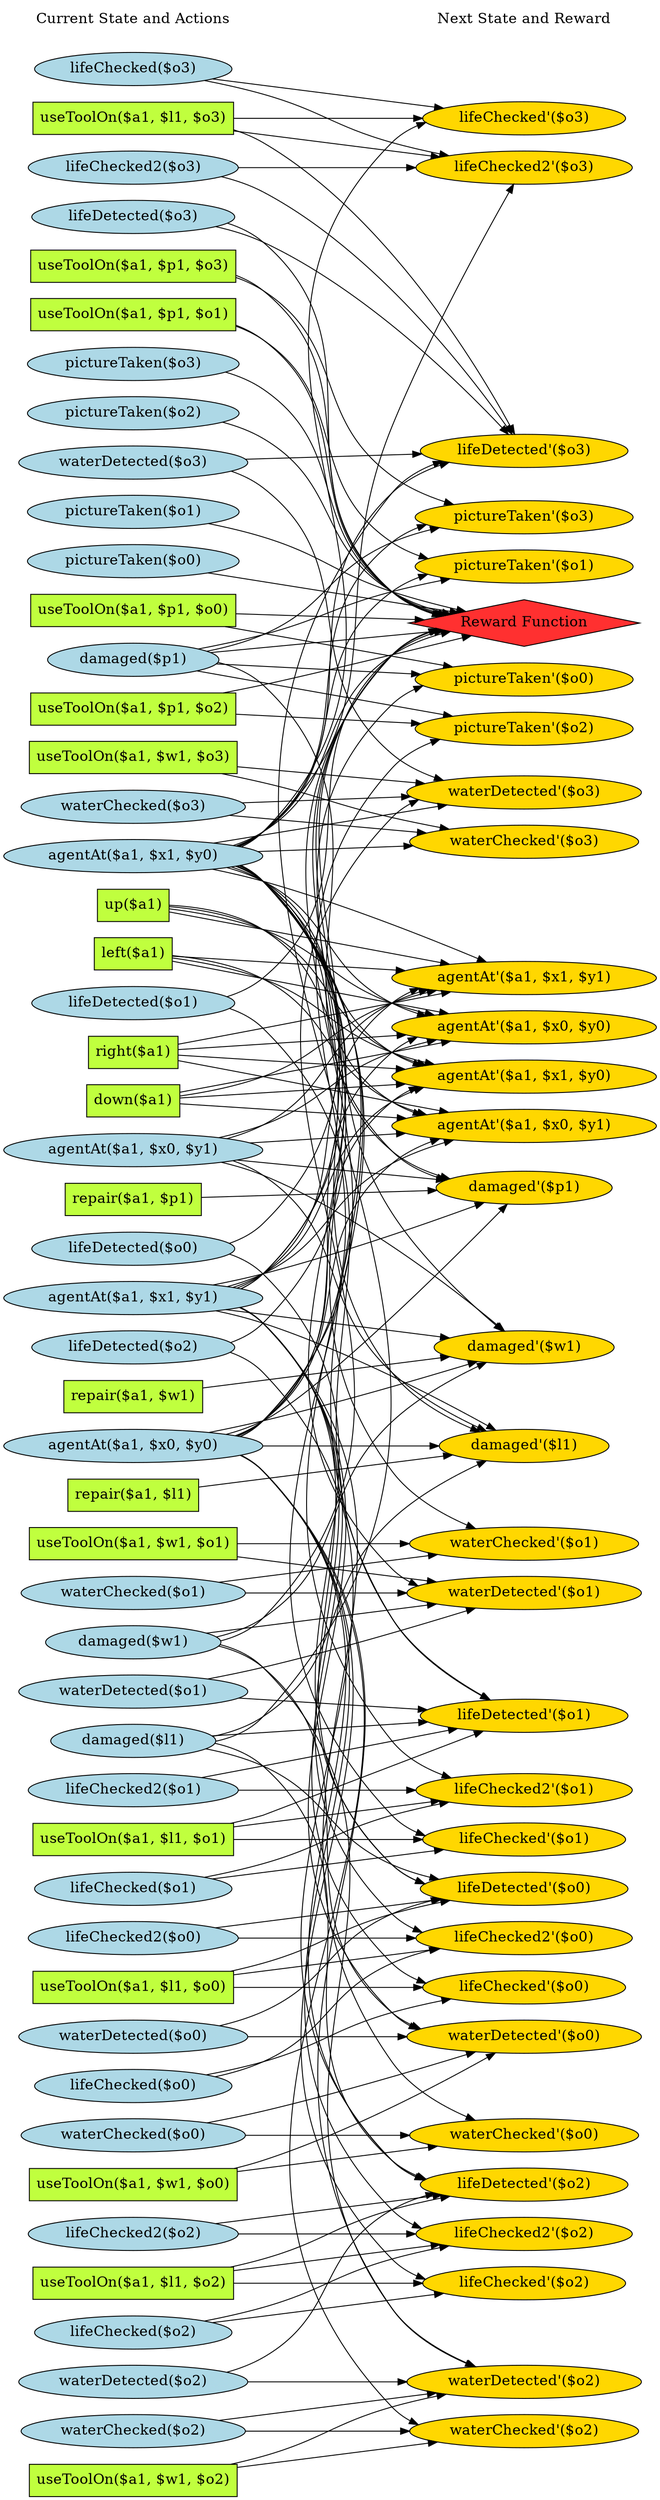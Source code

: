 digraph G {
	graph [bb="0,0,631.35,2753",
		fontname=Helvetica,
		fontsize=16,
		rankdir=LR,
		ranksep=2.00,
		ratio=auto,
		size=600
	];
	node [fontsize=16,
		label="\N"
	];
	{
		graph [rank=same];
		"useToolOn($a1, $p1, $o3)"		 [color=black,
			fillcolor=olivedrab1,
			height=0.5,
			pos="116.67,2464",
			shape=box,
			style=filled,
			width=2.5833];
		"lifeDetected($o3)"		 [color=black,
			fillcolor=lightblue,
			height=0.51069,
			pos="116.67,2518",
			shape=ellipse,
			style=filled,
			width=2.5142];
		"down($a1)"		 [color=black,
			fillcolor=olivedrab1,
			height=0.5,
			pos="116.67,1541",
			shape=box,
			style=filled,
			width=1.1944];
		"damaged($w1)"		 [color=black,
			fillcolor=lightblue,
			height=0.51069,
			pos="116.67,944",
			shape=ellipse,
			style=filled,
			width=2.2195];
		"waterDetected($o2)"		 [color=black,
			fillcolor=lightblue,
			height=0.51069,
			pos="116.67,127",
			shape=ellipse,
			style=filled,
			width=2.7891];
		"pictureTaken($o2)"		 [color=black,
			fillcolor=lightblue,
			height=0.51069,
			pos="116.67,2301",
			shape=ellipse,
			style=filled,
			width=2.6713];
		"waterChecked($o1)"		 [color=black,
			fillcolor=lightblue,
			height=0.51069,
			pos="116.67,999",
			shape=ellipse,
			style=filled,
			width=2.7891];
		"lifeChecked($o3)"		 [color=black,
			fillcolor=lightblue,
			height=0.51069,
			pos="116.67,2681",
			shape=ellipse,
			style=filled,
			width=2.5142];
		"repair($a1, $w1)"		 [color=black,
			fillcolor=olivedrab1,
			height=0.5,
			pos="116.67,1215",
			shape=box,
			style=filled,
			width=1.6944];
		"useToolOn($a1, $l1, $o2)"		 [color=black,
			fillcolor=olivedrab1,
			height=0.5,
			pos="116.67,236",
			shape=box,
			style=filled,
			width=2.5278];
		"agentAt($a1, $x1, $y1)"		 [color=black,
			fillcolor=lightblue,
			height=0.51069,
			pos="116.67,1324",
			shape=ellipse,
			style=filled,
			width=3.2409];
		"lifeChecked2($o3)"		 [color=black,
			fillcolor=lightblue,
			height=0.51069,
			pos="116.67,2573",
			shape=ellipse,
			style=filled,
			width=2.6909];
		"useToolOn($a1, $w1, $o0)"		 [color=black,
			fillcolor=olivedrab1,
			height=0.5,
			pos="116.67,344",
			shape=box,
			style=filled,
			width=2.625];
		"agentAt($a1, $x0, $y0)"		 [color=black,
			fillcolor=lightblue,
			height=0.51069,
			pos="116.67,1161",
			shape=ellipse,
			style=filled,
			width=3.2409];
		"up($a1)"		 [color=black,
			fillcolor=olivedrab1,
			height=0.5,
			pos="116.67,1757",
			shape=box,
			style=filled,
			width=0.93056];
		"useToolOn($a1, $p1, $o0)"		 [color=black,
			fillcolor=olivedrab1,
			height=0.5,
			pos="116.67,2082",
			shape=box,
			style=filled,
			width=2.5833];
		"lifeDetected($o2)"		 [color=black,
			fillcolor=lightblue,
			height=0.51069,
			pos="116.67,1269",
			shape=ellipse,
			style=filled,
			width=2.5142];
		"waterDetected($o3)"		 [color=black,
			fillcolor=lightblue,
			height=0.51069,
			pos="116.67,2246",
			shape=ellipse,
			style=filled,
			width=2.7891];
		"pictureTaken($o1)"		 [color=black,
			fillcolor=lightblue,
			height=0.51069,
			pos="116.67,2191",
			shape=ellipse,
			style=filled,
			width=2.6713];
		"waterChecked($o0)"		 [color=black,
			fillcolor=lightblue,
			height=0.51069,
			pos="116.67,398",
			shape=ellipse,
			style=filled,
			width=2.7891];
		"useToolOn($a1, $w1, $o1)"		 [color=black,
			fillcolor=olivedrab1,
			height=0.5,
			pos="116.67,1053",
			shape=box,
			style=filled,
			width=2.625];
		"useToolOn($a1, $l1, $o3)"		 [color=black,
			fillcolor=olivedrab1,
			height=0.5,
			pos="116.67,2627",
			shape=box,
			style=filled,
			width=2.5278];
		"lifeChecked2($o2)"		 [color=black,
			fillcolor=lightblue,
			height=0.51069,
			pos="116.67,290",
			shape=ellipse,
			style=filled,
			width=2.6909];
		"left($a1)"		 [color=black,
			fillcolor=olivedrab1,
			height=0.5,
			pos="116.67,1703",
			shape=box,
			style=filled,
			width=0.98611];
		"right($a1)"		 [color=black,
			fillcolor=olivedrab1,
			height=0.5,
			pos="116.67,1595",
			shape=box,
			style=filled,
			width=1.125];
		"useToolOn($a1, $p1, $o1)"		 [color=black,
			fillcolor=olivedrab1,
			height=0.5,
			pos="116.67,2410",
			shape=box,
			style=filled,
			width=2.5833];
		"repair($a1, $l1)"		 [color=black,
			fillcolor=olivedrab1,
			height=0.5,
			pos="116.67,1107",
			shape=box,
			style=filled,
			width=1.6111];
		"lifeDetected($o1)"		 [color=black,
			fillcolor=lightblue,
			height=0.51069,
			pos="116.67,1649",
			shape=ellipse,
			style=filled,
			width=2.5142];
		"pictureTaken($o0)"		 [color=black,
			fillcolor=lightblue,
			height=0.51069,
			pos="116.67,2136",
			shape=ellipse,
			style=filled,
			width=2.6713];
		"damaged($l1)"		 [color=black,
			fillcolor=lightblue,
			height=0.51069,
			pos="116.67,834",
			shape=ellipse,
			style=filled,
			width=2.082];
		"waterDetected($o0)"		 [color=black,
			fillcolor=lightblue,
			height=0.51069,
			pos="116.67,508",
			shape=ellipse,
			style=filled,
			width=2.7891];
		"Current State and Actions"		 [color=black,
			fillcolor=white,
			height=0.5,
			pos="116.67,2735",
			shape=plaintext,
			style=bold,
			width=2.5139];
		"waterChecked($o3)"		 [color=black,
			fillcolor=lightblue,
			height=0.51069,
			pos="116.67,1866",
			shape=ellipse,
			style=filled,
			width=2.7891];
		"lifeChecked($o0)"		 [color=black,
			fillcolor=lightblue,
			height=0.51069,
			pos="116.67,453",
			shape=ellipse,
			style=filled,
			width=2.5142];
		"damaged($p1)"		 [color=black,
			fillcolor=lightblue,
			height=0.51069,
			pos="116.67,2028",
			shape=ellipse,
			style=filled,
			width=2.1606];
		"useToolOn($a1, $w1, $o2)"		 [color=black,
			fillcolor=olivedrab1,
			height=0.5,
			pos="116.67,18",
			shape=box,
			style=filled,
			width=2.625];
		"useToolOn($a1, $l1, $o0)"		 [color=black,
			fillcolor=olivedrab1,
			height=0.5,
			pos="116.67,562",
			shape=box,
			style=filled,
			width=2.5278];
		"lifeChecked2($o1)"		 [color=black,
			fillcolor=lightblue,
			height=0.51069,
			pos="116.67,779",
			shape=ellipse,
			style=filled,
			width=2.6909];
		"repair($a1, $p1)"		 [color=black,
			fillcolor=olivedrab1,
			height=0.5,
			pos="116.67,1433",
			shape=box,
			style=filled,
			width=1.6528];
		"useToolOn($a1, $p1, $o2)"		 [color=black,
			fillcolor=olivedrab1,
			height=0.5,
			pos="116.67,1974",
			shape=box,
			style=filled,
			width=2.5833];
		"lifeDetected($o0)"		 [color=black,
			fillcolor=lightblue,
			height=0.51069,
			pos="116.67,1379",
			shape=ellipse,
			style=filled,
			width=2.5142];
		"waterDetected($o1)"		 [color=black,
			fillcolor=lightblue,
			height=0.51069,
			pos="116.67,889",
			shape=ellipse,
			style=filled,
			width=2.7891];
		"pictureTaken($o3)"		 [color=black,
			fillcolor=lightblue,
			height=0.51069,
			pos="116.67,2356",
			shape=ellipse,
			style=filled,
			width=2.6713];
		"lifeChecked($o1)"		 [color=black,
			fillcolor=lightblue,
			height=0.51069,
			pos="116.67,671",
			shape=ellipse,
			style=filled,
			width=2.5142];
		"waterChecked($o2)"		 [color=black,
			fillcolor=lightblue,
			height=0.51069,
			pos="116.67,72",
			shape=ellipse,
			style=filled,
			width=2.7891];
		"useToolOn($a1, $w1, $o3)"		 [color=black,
			fillcolor=olivedrab1,
			height=0.5,
			pos="116.67,1920",
			shape=box,
			style=filled,
			width=2.625];
		"lifeChecked($o2)"		 [color=black,
			fillcolor=lightblue,
			height=0.51069,
			pos="116.67,182",
			shape=ellipse,
			style=filled,
			width=2.5142];
		"useToolOn($a1, $l1, $o1)"		 [color=black,
			fillcolor=olivedrab1,
			height=0.5,
			pos="116.67,725",
			shape=box,
			style=filled,
			width=2.5278];
		"agentAt($a1, $x1, $y0)"		 [color=black,
			fillcolor=lightblue,
			height=0.51069,
			pos="116.67,1811",
			shape=ellipse,
			style=filled,
			width=3.2409];
		"lifeChecked2($o0)"		 [color=black,
			fillcolor=lightblue,
			height=0.51069,
			pos="116.67,616",
			shape=ellipse,
			style=filled,
			width=2.6909];
		"agentAt($a1, $x0, $y1)"		 [color=black,
			fillcolor=lightblue,
			height=0.51069,
			pos="116.67,1487",
			shape=ellipse,
			style=filled,
			width=3.2409];
	}
	{
		graph [rank=same];
		"pictureTaken'($o1)"		 [color=black,
			fillcolor=gold1,
			height=0.51069,
			pos="504.35,2133",
			shape=ellipse,
			style=filled,
			width=2.7302];
		"lifeChecked'($o0)"		 [color=black,
			fillcolor=gold1,
			height=0.51069,
			pos="504.35,560",
			shape=ellipse,
			style=filled,
			width=2.5731];
		"damaged'($l1)"		 [color=black,
			fillcolor=gold1,
			height=0.51069,
			pos="504.35,1188",
			shape=ellipse,
			style=filled,
			width=2.141];
		"damaged'($p1)"		 [color=black,
			fillcolor=gold1,
			height=0.51069,
			pos="504.35,1458",
			shape=ellipse,
			style=filled,
			width=2.2195];
		"lifeChecked2'($o0)"		 [color=black,
			fillcolor=gold1,
			height=0.51069,
			pos="504.35,615",
			shape=ellipse,
			style=filled,
			width=2.7499];
		"waterChecked'($o0)"		 [color=black,
			fillcolor=gold1,
			height=0.51069,
			pos="504.35,399",
			shape=ellipse,
			style=filled,
			width=2.8481];
		"Next State and Reward"		 [color=black,
			fillcolor=white,
			height=0.5,
			pos="504.35,2735",
			shape=plaintext,
			style=bold,
			width=2.25];
		"waterDetected'($o2)"		 [color=black,
			fillcolor=gold1,
			height=0.51069,
			pos="504.35,127",
			shape=ellipse,
			style=filled,
			width=2.8481];
		"Reward Function"		 [color=black,
			fillcolor=firebrick1,
			height=0.72222,
			pos="504.35,2071",
			shape=diamond,
			style=filled,
			width=3.5278];
		"lifeDetected'($o1)"		 [color=black,
			fillcolor=gold1,
			height=0.51069,
			pos="504.35,862",
			shape=ellipse,
			style=filled,
			width=2.5731];
		"pictureTaken'($o0)"		 [color=black,
			fillcolor=gold1,
			height=0.51069,
			pos="504.35,2009",
			shape=ellipse,
			style=filled,
			width=2.7302];
		"lifeChecked2'($o3)"		 [color=black,
			fillcolor=gold1,
			height=0.51069,
			pos="504.35,2573",
			shape=ellipse,
			style=filled,
			width=2.7499];
		"waterDetected'($o3)"		 [color=black,
			fillcolor=gold1,
			height=0.51069,
			pos="504.35,1877",
			shape=ellipse,
			style=filled,
			width=2.8481];
		"waterChecked'($o3)"		 [color=black,
			fillcolor=gold1,
			height=0.51069,
			pos="504.35,1822",
			shape=ellipse,
			style=filled,
			width=2.8481];
		"lifeChecked'($o3)"		 [color=black,
			fillcolor=gold1,
			height=0.51069,
			pos="504.35,2628",
			shape=ellipse,
			style=filled,
			width=2.5731];
		"lifeDetected'($o0)"		 [color=black,
			fillcolor=gold1,
			height=0.51069,
			pos="504.35,670",
			shape=ellipse,
			style=filled,
			width=2.5731];
		"pictureTaken'($o3)"		 [color=black,
			fillcolor=gold1,
			height=0.51069,
			pos="504.35,2188",
			shape=ellipse,
			style=filled,
			width=2.7302];
		"agentAt'($a1, $x0, $y0)"		 [color=black,
			fillcolor=gold1,
			height=0.51069,
			pos="504.35,1636",
			shape=ellipse,
			style=filled,
			width=3.2998];
		"lifeChecked2'($o2)"		 [color=black,
			fillcolor=gold1,
			height=0.51069,
			pos="504.35,289",
			shape=ellipse,
			style=filled,
			width=2.7499];
		"waterDetected'($o0)"		 [color=black,
			fillcolor=gold1,
			height=0.51069,
			pos="504.35,505",
			shape=ellipse,
			style=filled,
			width=2.8481];
		"waterChecked'($o2)"		 [color=black,
			fillcolor=gold1,
			height=0.51069,
			pos="504.35,72",
			shape=ellipse,
			style=filled,
			width=2.8481];
		"lifeChecked'($o2)"		 [color=black,
			fillcolor=gold1,
			height=0.51069,
			pos="504.35,234",
			shape=ellipse,
			style=filled,
			width=2.5731];
		"lifeDetected'($o3)"		 [color=black,
			fillcolor=gold1,
			height=0.51069,
			pos="504.35,2375",
			shape=ellipse,
			style=filled,
			width=2.5731];
		"agentAt'($a1, $x1, $y1)"		 [color=black,
			fillcolor=gold1,
			height=0.51069,
			pos="504.35,1691",
			shape=ellipse,
			style=filled,
			width=3.2998];
		"agentAt'($a1, $x1, $y0)"		 [color=black,
			fillcolor=gold1,
			height=0.51069,
			pos="504.35,1581",
			shape=ellipse,
			style=filled,
			width=3.2998];
		"pictureTaken'($o2)"		 [color=black,
			fillcolor=gold1,
			height=0.51069,
			pos="504.35,1954",
			shape=ellipse,
			style=filled,
			width=2.7302];
		"agentAt'($a1, $x0, $y1)"		 [color=black,
			fillcolor=gold1,
			height=0.51069,
			pos="504.35,1526",
			shape=ellipse,
			style=filled,
			width=3.2998];
		"lifeChecked2'($o1)"		 [color=black,
			fillcolor=gold1,
			height=0.51069,
			pos="504.35,780",
			shape=ellipse,
			style=filled,
			width=2.7499];
		"waterChecked'($o1)"		 [color=black,
			fillcolor=gold1,
			height=0.51069,
			pos="504.35,1053",
			shape=ellipse,
			style=filled,
			width=2.8481];
		"damaged'($w1)"		 [color=black,
			fillcolor=gold1,
			height=0.51069,
			pos="504.35,1297",
			shape=ellipse,
			style=filled,
			width=2.2785];
		"waterDetected'($o1)"		 [color=black,
			fillcolor=gold1,
			height=0.51069,
			pos="504.35,998",
			shape=ellipse,
			style=filled,
			width=2.8481];
		"lifeChecked'($o1)"		 [color=black,
			fillcolor=gold1,
			height=0.51069,
			pos="504.35,725",
			shape=ellipse,
			style=filled,
			width=2.5731];
		"lifeDetected'($o2)"		 [color=black,
			fillcolor=gold1,
			height=0.51069,
			pos="504.35,344",
			shape=ellipse,
			style=filled,
			width=2.5731];
	}
	"useToolOn($a1, $p1, $o3)" -> "Reward Function"	 [pos="e,426,2081 209.93,2451.1 218.38,2447.4 226.38,2442.8 233.35,2437 356.58,2334.3 256.28,2211.3 377.35,2106 388.48,2096.3 402.09,2089.3 \
416.19,2084.2"];
	"useToolOn($a1, $p1, $o3)" -> "pictureTaken'($o3)"	 [color=black,
		pos="e,489.22,2206.4 209.89,2447.1 218.02,2444.3 225.96,2440.9 233.35,2437 342.77,2379 441.54,2265.7 482.86,2214.4",
		style=solid];
	"lifeDetected($o3)" -> "Reward Function"	 [pos="e,424.57,2080.8 198.25,2510 211.06,2505.9 223.36,2499.8 233.35,2491 370.56,2370.4 242.67,2229.4 377.35,2106 388.02,2096.2 401.2,\
2089.1 414.97,2084"];
	"lifeDetected($o3)" -> "lifeDetected'($o3)"	 [color=black,
		pos="e,469.15,2392 181.87,2505.1 198.78,2501.2 216.89,2496.4 233.35,2491 315.65,2464 407.56,2421.7 460.12,2396.4",
		style=solid];
	"down($a1)" -> "agentAt'($a1, $x0, $y0)"	 [color=black,
		pos="e,433.54,1621.2 159.81,1550.4 181.78,1555.4 209.07,1561.8 233.35,1568 297.7,1584.4 312.9,1591.9 377.35,1608 392.24,1611.7 408.18,\
1615.5 423.55,1618.9",
		style=solid];
	"down($a1)" -> "agentAt'($a1, $x1, $y1)"	 [color=black,
		pos="e,422.33,1677.6 159.76,1547.1 182.21,1551.3 209.95,1557.9 233.35,1568 303.78,1598.3 306.75,1633.1 377.35,1663 388.5,1667.7 400.56,\
1671.7 412.64,1675",
		style=solid];
	"down($a1)" -> "agentAt'($a1, $x1, $y0)"	 [color=black,
		pos="e,405.1,1570.8 159.68,1545.4 215.64,1551.2 316.65,1561.6 394.73,1569.7",
		style=solid];
	"down($a1)" -> "agentAt'($a1, $x0, $y1)"	 [color=black,
		pos="e,388.86,1530.5 159.68,1539.4 211.9,1537.3 303.36,1533.8 378.8,1530.8",
		style=solid];
	"damaged($w1)" -> "waterDetected'($o2)"	 [color=black,
		pos="e,460.33,143.69 193.25,938.54 208.21,934.18 222.59,927.16 233.35,916 456.45,684.45 195.06,471.88 377.35,207 395.41,180.75 425.21,\
161.25 451.28,148.08",
		style=solid];
	"damaged($w1)" -> "waterDetected'($o3)"	 [color=black,
		pos="e,410.16,1869.7 193.57,949.16 208.51,953.53 222.8,960.64 233.35,972 502.02,1261.5 105.96,1562 377.35,1849 384.03,1856.1 392.07,1861.5 \
400.82,1865.8",
		style=solid];
	"damaged($w1)" -> "waterDetected'($o0)"	 [color=black,
		pos="e,413.04,513.5 191.37,937.37 206.61,933.1 221.58,926.41 233.35,916 369.55,795.5 240.02,652.22 377.35,533 385.02,526.33 393.94,521.15 \
403.41,517.14",
		style=solid];
	"damaged($w1)" -> "damaged'($w1)"	 [color=black,
		pos="e,468.99,1280.3 188.88,951.89 204.59,956.08 220.39,962.42 233.35,972 334.29,1046.6 290.46,1124.4 377.35,1215 401.18,1239.9 433.92,\
1260.9 460.05,1275.4",
		style=solid];
	"damaged($w1)" -> "waterDetected'($o1)"	 [color=black,
		pos="e,423.11,986.77 185.29,953.47 248.51,962.32 343.35,975.6 413.02,985.35",
		style=solid];
	"waterDetected($o2)" -> "waterDetected'($o2)"	 [color=black,
		pos="e,401.8,127 217.24,127 270.61,127 336.53,127 391.64,127",
		style=solid];
	"waterDetected($o2)" -> "lifeDetected'($o2)"	 [color=black,
		pos="e,424.87,334.46 194.6,138.71 208.08,142.66 221.56,147.94 233.35,155 315.72,204.3 294.51,267.48 377.35,316 388.82,322.72 401.76,327.83 \
414.85,331.72",
		style=solid];
	"pictureTaken($o2)" -> "Reward Function"	 [pos="e,433.58,2082.6 193.49,2289.8 207.37,2285.8 221.27,2280.4 233.35,2273 316.98,2221.9 294.58,2158.5 377.35,2106 391.32,2097.1 407.55,\
2090.5 423.61,2085.5"];
	"waterChecked($o1)" -> "waterChecked'($o1)"	 [color=black,
		pos="e,423.01,1041.8 197.12,1010.1 259.81,1018.9 347.29,1031.1 412.71,1040.3",
		style=solid];
	"waterChecked($o1)" -> "waterDetected'($o1)"	 [color=black,
		pos="e,401.8,998.26 217.24,998.74 270.61,998.6 336.53,998.43 391.64,998.29",
		style=solid];
	"lifeChecked($o3)" -> "lifeChecked2'($o3)"	 [color=black,
		pos="e,435.57,2586.3 180.18,2667.9 197.51,2663.9 216.26,2659.1 233.35,2654 298.68,2634.4 311.91,2620.2 377.35,2601 392.84,2596.5 409.59,\
2592.2 425.66,2588.5",
		style=solid];
	"lifeChecked($o3)" -> "lifeChecked'($o3)"	 [color=black,
		pos="e,427.57,2638.4 192.03,2670.8 256.47,2661.9 349.73,2649.1 417.36,2639.8",
		style=solid];
	"repair($a1, $w1)" -> "damaged'($w1)"	 [color=black,
		pos="e,444.14,1284.4 177.93,1227.8 247.34,1242.6 361.14,1266.8 434.12,1282.3",
		style=solid];
	"useToolOn($a1, $l1, $o2)" -> "lifeChecked2'($o2)"	 [color=black,
		pos="e,424.27,278.13 208.1,248.43 270.21,256.96 352.29,268.24 414.13,276.74",
		style=solid];
	"useToolOn($a1, $l1, $o2)" -> "lifeChecked'($o2)"	 [color=black,
		pos="e,411.48,234.48 208.1,235.53 265.97,235.23 341.19,234.84 401.22,234.53",
		style=solid];
	"useToolOn($a1, $l1, $o2)" -> "lifeDetected'($o2)"	 [color=black,
		pos="e,437.85,331.19 200.46,254.01 211.57,256.81 222.78,259.83 233.35,263 298.68,282.57 311.91,296.78 377.35,316 393.61,320.78 411.27,\
325.18 428.07,329",
		style=solid];
	"agentAt($a1, $x1, $y1)" -> "lifeChecked'($o0)"	 [color=black,
		pos="e,415.92,565.73 209.04,1312.7 218.09,1308.6 226.46,1303.1 233.35,1296 456.18,1064.8 152.34,817.09 377.35,588 385.48,579.72 395.49,\
573.64 406.27,569.21",
		style=solid];
	"agentAt($a1, $x1, $y1)" -> "damaged'($l1)"	 [color=black,
		pos="e,467.27,1204.4 186.02,1309.2 201.69,1305.3 218.19,1300.8 233.35,1296 313.94,1270.3 404.71,1232 457.8,1208.5",
		style=solid];
	"agentAt($a1, $x1, $y1)" -> "damaged'($p1)"	 [color=black,
		pos="e,466.36,1441.6 185.69,1338.8 201.45,1342.7 218.08,1347.2 233.35,1352 313.36,1377.3 403.6,1414.5 456.86,1437.5",
		style=solid];
	"agentAt($a1, $x1, $y1)" -> "lifeChecked2'($o0)"	 [color=black,
		pos="e,412.53,622.04 208.92,1312.6 218,1308.5 226.4,1303.1 233.35,1296 441.33,1083.7 167.37,853.32 377.35,643 384.72,635.61 393.59,629.98 \
403.16,625.72",
		style=solid];
	"agentAt($a1, $x1, $y1)" -> "waterChecked'($o0)"	 [color=black,
		pos="e,459.17,415.6 209.51,1312.8 218.42,1308.6 226.63,1303.2 233.35,1296 485.99,1026.9 171.2,784.22 377.35,478 394.81,452.06 423.95,\
432.98 449.82,420.08",
		style=solid];
	"agentAt($a1, $x1, $y1)" -> "Reward Function"	 [pos="e,421.25,2062 208.99,1335.3 218.05,1339.4 226.44,1344.9 233.35,1352 449.7,1574.9 164.75,1809.5 377.35,2036 386.78,2046.1 398.84,\
2053.3 411.74,2058.5"];
	"agentAt($a1, $x1, $y1)" -> "pictureTaken'($o0)"	 [color=black,
		pos="e,412.92,2002 208.87,1335.4 217.95,1339.5 226.38,1344.9 233.35,1352 434.87,1556 173.91,1778.9 377.35,1981 384.81,1988.4 393.79,1994.1 \
403.46,1998.3",
		style=solid];
	"agentAt($a1, $x1, $y1)" -> "lifeDetected'($o0)"	 [color=black,
		pos="e,416.55,675.94 208.51,1312.6 217.71,1308.5 226.26,1303.1 233.35,1296 426.54,1102.6 182.34,889.59 377.35,698 385.69,689.8 395.87,\
683.78 406.79,679.39",
		style=solid];
	"agentAt($a1, $x1, $y1)" -> "waterDetected'($o0)"	 [color=black,
		pos="e,410.36,512.47 209.42,1312.7 218.35,1308.6 226.58,1303.1 233.35,1296 471.07,1045.8 137.28,780.91 377.35,533 384.11,526.01 392.21,\
520.59 400.99,516.4",
		style=solid];
	"agentAt($a1, $x1, $y1)" -> "agentAt'($a1, $x1, $y1)"	 [color=black,
		pos="e,408.44,1680 205.15,1336 215.34,1340 225.04,1345.2 233.35,1352 351.08,1448.6 258.71,1567.5 377.35,1663 383.93,1668.3 391.31,1672.7 \
399.11,1676.2",
		style=solid];
	"agentAt($a1, $x1, $y1)" -> "agentAt'($a1, $x1, $y0)"	 [color=black,
		pos="e,412.62,1569.3 201.6,1336.7 212.82,1340.6 223.75,1345.5 233.35,1352 324.46,1413.4 285.66,1492.4 377.35,1553 385.25,1558.2 393.99,\
1562.5 403.06,1566",
		style=solid];
	"agentAt($a1, $x1, $y1)" -> "agentAt'($a1, $x0, $y1)"	 [color=black,
		pos="e,438.25,1510.7 196.82,1337.5 209.44,1341.2 222.05,1346 233.35,1352 310.15,1393.1 302.18,1440.9 377.35,1485 393.09,1494.2 411.17,\
1501.7 428.63,1507.6",
		style=solid];
	"agentAt($a1, $x1, $y1)" -> "damaged'($w1)"	 [color=black,
		pos="e,425.82,1302.4 223.57,1316.6 283.94,1312.4 358.7,1307.1 415.74,1303.1",
		style=solid];
	"lifeChecked2($o3)" -> "lifeChecked2'($o3)"	 [color=black,
		pos="e,405.23,2573 214,2573 269.04,2573 338.21,2573 395.12,2573",
		style=solid];
	"lifeChecked2($o3)" -> "lifeDetected'($o3)"	 [color=black,
		pos="e,480.58,2393 186.45,2560.2 202.17,2556.3 218.59,2551.2 233.35,2545 326.49,2505.7 424.08,2436 472.42,2399.2",
		style=solid];
	"useToolOn($a1, $w1, $o0)" -> "waterChecked'($o0)"	 [color=black,
		pos="e,423.44,387.6 211.53,357.38 272.99,366.15 352.86,377.54 413.5,386.19",
		style=solid];
	"useToolOn($a1, $w1, $o0)" -> "waterDetected'($o0)"	 [color=black,
		pos="e,473.58,487.35 204.84,362.05 214.55,364.74 224.22,367.72 233.35,371 319.29,401.89 413.54,452.94 464.82,482.3",
		style=solid];
	"agentAt($a1, $x0, $y0)" -> "damaged'($l1)"	 [color=black,
		pos="e,430.03,1182.9 223.57,1168.4 285.42,1172.7 362.36,1178.1 419.89,1182.2",
		style=solid];
	"agentAt($a1, $x0, $y0)" -> "damaged'($p1)"	 [color=black,
		pos="e,486.43,1440 199.46,1174 211.24,1177.6 222.89,1182.2 233.35,1188 263.13,1204.6 419.29,1368.7 479.57,1432.7",
		style=solid];
	"agentAt($a1, $x0, $y0)" -> "waterDetected'($o2)"	 [color=black,
		pos="e,459.27,143.68 211.02,1150.1 219.37,1146.1 227.03,1140.8 233.35,1134 516.88,828.3 148.99,555.85 377.35,207 394.67,180.53 424.14,\
161.11 450.22,148.04",
		style=solid];
	"agentAt($a1, $x0, $y0)" -> "Reward Function"	 [pos="e,420.23,2062.1 210.92,1172 219.29,1176 226.99,1181.2 233.35,1188 495.28,1466.4 121.27,1752.2 377.35,2036 386.37,2046 397.99,2053.3 \
410.51,2058.5"];
	"agentAt($a1, $x0, $y0)" -> "agentAt'($a1, $x0, $y0)"	 [color=black,
		pos="e,406.43,1625.4 208.41,1172.5 217.53,1176.4 226.08,1181.4 233.35,1188 379.75,1320.3 230.24,1476.5 377.35,1608 383.28,1613.3 389.99,\
1617.7 397.15,1621.3",
		style=solid];
	"agentAt($a1, $x0, $y0)" -> "lifeChecked2'($o2)"	 [color=black,
		pos="e,411.85,295.8 210.6,1150.1 219.08,1146.1 226.89,1140.8 233.35,1134 486.81,866.23 122.46,583.41 377.35,317 384.43,309.59 393.01,\
303.94 402.32,299.65",
		style=solid];
	"agentAt($a1, $x0, $y0)" -> "waterChecked'($o2)"	 [color=black,
		pos="e,409.64,79.198 211.13,1150.2 219.46,1146.1 227.09,1140.9 233.35,1134 546.18,791.34 62.687,440.99 377.35,100 383.89,92.911 391.79,\
87.414 400.41,83.175",
		style=solid];
	"agentAt($a1, $x0, $y0)" -> "lifeChecked'($o2)"	 [color=black,
		pos="e,415.6,239.42 210.95,1150 219.32,1146 227,1140.8 233.35,1134 501.83,847.28 107.33,547.29 377.35,262 385.33,253.57 395.24,247.4 \
405.98,242.93",
		style=solid];
	"agentAt($a1, $x0, $y0)" -> "agentAt'($a1, $x1, $y0)"	 [color=black,
		pos="e,407.39,1570.3 207.54,1172.6 216.92,1176.4 225.77,1181.5 233.35,1188 365.35,1302 244.74,1439.7 377.35,1553 383.52,1558.3 390.46,\
1562.6 397.84,1566.2",
		style=solid];
	"agentAt($a1, $x0, $y0)" -> "pictureTaken'($o2)"	 [color=black,
		pos="e,435.82,1940.7 210.43,1172.1 218.95,1176.1 226.81,1181.3 233.35,1188 459.3,1421 169.29,1654.9 377.35,1904 390,1919.2 407.89,1929.7 \
426.22,1937.1",
		style=solid];
	"agentAt($a1, $x0, $y0)" -> "agentAt'($a1, $x0, $y1)"	 [color=black,
		pos="e,427.22,1512 206.19,1172.8 215.97,1176.6 225.29,1181.6 233.35,1188 347.93,1279.6 266.76,1388.6 377.35,1485 388.94,1495.1 403.07,\
1502.7 417.62,1508.5",
		style=solid];
	"agentAt($a1, $x0, $y0)" -> "damaged'($w1)"	 [color=black,
		pos="e,467.32,1280.4 188.18,1175.6 203.21,1179.3 218.89,1183.4 233.35,1188 314.27,1213.6 405.2,1252.5 458.19,1276.3",
		style=solid];
	"agentAt($a1, $x0, $y0)" -> "lifeDetected'($o2)"	 [color=black,
		pos="e,415.8,349.62 210.51,1150 219.01,1146 226.85,1140.8 233.35,1134 471.82,885.16 137.55,619.57 377.35,372 385.42,363.66 395.4,357.55 \
406.16,353.1",
		style=solid];
	"up($a1)" -> "agentAt'($a1, $x0, $y0)"	 [color=black,
		pos="e,427.68,1650.1 150.57,1751.1 173.99,1746.5 206.03,1739.3 233.35,1730 299.96,1707.2 310.61,1686.4 377.35,1664 390.25,1659.7 404.13,\
1655.8 417.79,1652.4",
		style=solid];
	"up($a1)" -> "agentAt'($a1, $x1, $y1)"	 [color=black,
		pos="e,423.92,1704.6 150.22,1751.4 207.81,1741.6 329.52,1720.7 413.84,1706.3",
		style=solid];
	"up($a1)" -> "agentAt'($a1, $x1, $y0)"	 [color=black,
		pos="e,419.07,1593.8 150.23,1753.5 174.2,1750 207.07,1743.2 233.35,1730 308.1,1692.6 302.39,1646 377.35,1609 387.37,1604 398.27,1600 \
409.33,1596.6",
		style=solid];
	"up($a1)" -> "agentAt'($a1, $x0, $y1)"	 [color=black,
		pos="e,414.01,1538 150.25,1755 174.69,1752.3 208.14,1745.7 233.35,1730 319.13,1676.6 291.28,1607 377.35,1554 385.72,1548.8 394.92,1544.6 \
404.42,1541.2",
		style=solid];
	"useToolOn($a1, $p1, $o0)" -> "Reward Function"	 [pos="e,392.5,2074.2 210.05,2079.4 261.66,2077.9 326.59,2076 382.22,2074.5"];
	"useToolOn($a1, $p1, $o0)" -> "pictureTaken'($o0)"	 [color=black,
		pos="e,434.67,2022 210.05,2064.5 275.49,2052.1 362.34,2035.7 424.52,2023.9",
		style=solid];
	"lifeDetected($o2)" -> "Reward Function"	 [pos="e,420.79,2062 199.56,1276.4 212.22,1280.8 224.14,1287.4 233.35,1297 464.57,1538.9 150.2,1790.3 377.35,2036 386.65,2046.1 398.56,\
2053.3 411.35,2058.5"];
	"lifeDetected($o2)" -> "lifeDetected'($o2)"	 [color=black,
		pos="e,415.6,349.42 200.93,1262.2 213.13,1257.8 224.53,1251.4 233.35,1242 501.29,955.97 107.88,656.6 377.35,372 385.33,363.57 395.24,\
357.4 405.98,352.93",
		style=solid];
	"waterDetected($o3)" -> "waterDetected'($o3)"	 [color=black,
		pos="e,441.23,1891.6 199.93,2235.6 211.97,2231.5 223.58,2225.8 233.35,2218 346.06,2127.9 271.22,2024.8 377.35,1927 392.67,1912.9 412.45,\
1902.6 431.79,1895.1",
		style=solid];
	"waterDetected($o3)" -> "lifeDetected'($o3)"	 [color=black,
		pos="e,463.61,2358.4 181.69,2260 198.6,2264.1 216.75,2268.9 233.35,2274 311.88,2298.1 400.71,2332.8 454.34,2354.6",
		style=solid];
	"pictureTaken($o1)" -> "Reward Function"	 [pos="e,446.82,2085.3 181.15,2177.3 198.23,2173.2 216.6,2168.3 233.35,2163 298.95,2142.2 312.09,2127.9 377.35,2106 396.59,2099.5 417.75,\
2093.3 437.16,2088"];
	"waterChecked($o0)" -> "waterChecked'($o0)"	 [color=black,
		pos="e,401.8,398.74 217.24,398.26 270.61,398.4 336.53,398.57 391.64,398.71",
		style=solid];
	"waterChecked($o0)" -> "waterDetected'($o0)"	 [color=black,
		pos="e,451.79,489.13 179.64,412.43 197.06,416.64 215.98,421.36 233.35,426 305.31,445.23 387.35,469.58 441.93,486.13",
		style=solid];
	"useToolOn($a1, $w1, $o1)" -> "waterChecked'($o1)"	 [color=black,
		pos="e,401.62,1053 211.53,1053 265.79,1053 334.41,1053 391.47,1053",
		style=solid];
	"useToolOn($a1, $w1, $o1)" -> "waterDetected'($o1)"	 [color=black,
		pos="e,423.44,1009.4 211.53,1039.6 272.99,1030.9 352.86,1019.5 413.5,1010.8",
		style=solid];
	"useToolOn($a1, $l1, $o3)" -> "lifeChecked2'($o3)"	 [color=black,
		pos="e,424.91,2584 208.1,2614.3 270.42,2605.6 352.84,2594.1 414.76,2585.4",
		style=solid];
	"useToolOn($a1, $l1, $o3)" -> "lifeChecked'($o3)"	 [color=black,
		pos="e,411.48,2627.8 208.1,2627.2 265.97,2627.4 341.19,2627.6 401.22,2627.7",
		style=solid];
	"useToolOn($a1, $l1, $o3)" -> "lifeDetected'($o3)"	 [color=black,
		pos="e,487.39,2393.2 207.86,2610.3 216.67,2607.4 225.32,2604 233.35,2600 337.9,2547.9 437.06,2447.9 480.43,2400.8",
		style=solid];
	"lifeChecked2($o2)" -> "lifeChecked2'($o2)"	 [color=black,
		pos="e,405.23,289.25 214,289.75 269.04,289.61 338.21,289.43 395.12,289.28",
		style=solid];
	"lifeChecked2($o2)" -> "lifeDetected'($o2)"	 [color=black,
		pos="e,428.18,333.48 195.26,300.86 259.8,309.9 351.56,322.75 418.14,332.07",
		style=solid];
	"left($a1)" -> "agentAt'($a1, $x0, $y0)"	 [color=black,
		pos="e,424.54,1649.7 152.24,1697 210.78,1686.8 331.19,1665.9 414.56,1651.4",
		style=solid];
	"left($a1)" -> "agentAt'($a1, $x1, $y1)"	 [color=black,
		pos="e,387.72,1694.6 152.24,1701.9 202.59,1700.4 298.72,1697.4 377.68,1694.9",
		style=solid];
	"left($a1)" -> "agentAt'($a1, $x1, $y0)"	 [color=black,
		pos="e,427.32,1595.1 152.36,1696.8 175.62,1692.3 206.74,1685.2 233.35,1676 300.07,1653 310.5,1631.7 377.35,1609 390.15,1604.7 403.92,\
1600.8 417.49,1597.5",
		style=solid];
	"left($a1)" -> "agentAt'($a1, $x0, $y1)"	 [color=black,
		pos="e,418.71,1538.9 152.28,1699.3 176.07,1695.7 207.83,1688.8 233.35,1676 308.28,1638.3 302.21,1591.3 377.35,1554 387.28,1549.1 398.08,\
1545 409.05,1541.6",
		style=solid];
	"right($a1)" -> "agentAt'($a1, $x0, $y0)"	 [color=black,
		pos="e,405.86,1625.6 157.49,1599.2 213.23,1605.2 316.57,1616.1 395.83,1624.6",
		style=solid];
	"right($a1)" -> "agentAt'($a1, $x1, $y1)"	 [color=black,
		pos="e,433.19,1676.2 157.4,1603.8 179.78,1608.8 208.19,1615.5 233.35,1622 297.76,1638.7 312.84,1646.7 377.35,1663 392.14,1666.7 407.97,\
1670.5 423.25,1673.9",
		style=solid];
	"right($a1)" -> "agentAt'($a1, $x1, $y0)"	 [color=black,
		pos="e,388.28,1585.2 157.49,1593.6 209.16,1591.7 301.72,1588.3 378.09,1585.5",
		style=solid];
	"right($a1)" -> "agentAt'($a1, $x0, $y1)"	 [color=black,
		pos="e,425.91,1539.9 157.49,1587.9 218.03,1577 334.72,1556.2 415.72,1541.7",
		style=solid];
	"useToolOn($a1, $p1, $o1)" -> "pictureTaken'($o1)"	 [color=black,
		pos="e,418.88,2142.2 209.87,2395.5 218.19,2392.1 226.17,2388 233.35,2383 329.58,2315.4 280.75,2228.1 377.35,2161 386.98,2154.3 397.94,\
2149.2 409.29,2145.3",
		style=solid];
	"useToolOn($a1, $p1, $o1)" -> "Reward Function"	 [pos="e,427.56,2081.4 209.82,2396.4 218.24,2392.9 226.26,2388.5 233.35,2383 342.93,2297.9 269.56,2193.4 377.35,2106 389.14,2096.4 403.36,\
2089.5 417.95,2084.4"];
	"repair($a1, $l1)" -> "damaged'($l1)"	 [color=black,
		pos="e,446.02,1176 175,1119 244.64,1133.7 361.96,1158.3 435.89,1173.8",
		style=solid];
	"lifeDetected($o1)" -> "Reward Function"	 [pos="e,425.09,2061.1 198.08,1657.2 210.91,1661.3 223.26,1667.3 233.35,1676 364.05,1788.3 249,1921 377.35,2036 388.2,2045.7 401.53,2052.8 \
415.42,2057.9"];
	"lifeDetected($o1)" -> "lifeDetected'($o1)"	 [color=black,
		pos="e,473.75,879.54 200.2,1641.9 212.57,1637.6 224.21,1631.2 233.35,1622 441.66,1411.3 225.59,1225.5 377.35,971 398.89,934.86 436.63,\
904.6 465.2,885.21",
		style=solid];
	"pictureTaken($o0)" -> "Reward Function"	 [pos="e,434.04,2082.7 189.31,2123.9 255.96,2112.7 355.09,2096 424.08,2084.4"];
	"damaged($l1)" -> "damaged'($l1)"	 [color=black,
		pos="e,478.82,1170.3 185.22,841.5 202.01,845.66 219.23,852.08 233.35,862 328.37,928.74 300.52,992.93 377.35,1080 405.73,1112.2 443.71,\
1143.4 470.53,1164",
		style=solid];
	"damaged($l1)" -> "lifeDetected'($o1)"	 [color=black,
		pos="e,417.06,855.74 188.86,839.17 250.14,843.62 339.12,850.08 406.81,854.99",
		style=solid];
	"damaged($l1)" -> "lifeDetected'($o0)"	 [color=black,
		pos="e,429.66,680.88 179.59,823.88 197.45,819.68 216.62,813.89 233.35,806 305.71,771.89 304.66,731.43 377.35,698 390.58,691.91 405.21,\
687.11 419.69,683.34",
		style=solid];
	"damaged($l1)" -> "lifeDetected'($o3)"	 [color=black,
		pos="e,482.97,2356.7 190.17,837.64 206.49,841.9 222.25,849.34 233.35,862 432.64,1089.4 263.35,1934.9 377.35,2215 399.46,2269.3 445.85,\
2320.5 475.75,2349.7",
		style=solid];
	"damaged($l1)" -> "lifeDetected'($o2)"	 [color=black,
		pos="e,417.59,350.6 188.37,828.6 204.73,824.38 220.95,817.4 233.35,806 382.88,668.37 226.52,508.21 377.35,372 386.18,364.02 396.77,358.15 \
408.02,353.85",
		style=solid];
	"waterDetected($o0)" -> "lifeDetected'($o0)"	 [color=black,
		pos="e,429.69,659.06 191.08,520.35 205.46,524.09 220.16,528.88 233.35,535 305.68,568.54 304.83,608.84 377.35,642 390.59,648.06 405.23,\
652.84 419.71,656.61",
		style=solid];
	"waterDetected($o0)" -> "waterDetected'($o0)"	 [color=black,
		pos="e,401.8,505.79 217.24,507.23 270.61,506.81 336.53,506.3 391.64,505.87",
		style=solid];
	"Current State and Actions" -> "Next State and Reward"	 [color=black,
		pos="e,423.11,2735 207.61,2735 269.39,2735 351.09,2735 412.96,2735",
		style=invis];
	"waterChecked($o3)" -> "waterDetected'($o3)"	 [color=black,
		pos="e,402.86,1874.1 215.99,1868.8 269.88,1870.3 336.86,1872.3 392.59,1873.8",
		style=solid];
	"waterChecked($o3)" -> "waterChecked'($o3)"	 [color=black,
		pos="e,417.24,1831.8 202.31,1856.3 262.82,1849.4 344.35,1840.1 407.3,1833",
		style=solid];
	"lifeChecked($o0)" -> "lifeChecked'($o0)"	 [color=black,
		pos="e,438.22,547.11 178.62,466.51 196.37,470.78 215.72,475.76 233.35,481 298.43,500.35 312.09,513.27 377.35,532 393.73,536.7 411.5,541.08 \
428.39,544.92",
		style=solid];
	"lifeChecked($o0)" -> "lifeChecked2'($o0)"	 [color=black,
		pos="e,427.06,603.39 186.18,464.84 202.08,468.87 218.64,474.15 233.35,481 305.38,514.56 305,554.12 377.35,587 389.82,592.67 403.53,597.23 \
417.16,600.89",
		style=solid];
	"damaged($p1)" -> "pictureTaken'($o1)"	 [color=black,
		pos="e,434.61,2120 175.37,2040.1 193.99,2044.4 214.64,2049.5 233.35,2055 298.5,2074.1 312.01,2087.5 377.35,2106 392.44,2110.3 408.73,\
2114.2 424.41,2117.7",
		style=solid];
	"damaged($p1)" -> "damaged'($p1)"	 [color=black,
		pos="e,435.19,1467.4 191.67,2022.8 206.99,2018.7 221.91,2011.9 233.35,2001 401.53,1841 216.14,1666 377.35,1499 390.29,1485.6 407.65,1476.6 \
425.35,1470.5",
		style=solid];
	"damaged($p1)" -> "Reward Function"	 [pos="e,421.65,2061.9 187.52,2035.8 250.31,2042.8 342.96,2053.1 411.69,2060.8"];
	"damaged($p1)" -> "pictureTaken'($o0)"	 [color=black,
		pos="e,409.13,2013.6 192.95,2024.3 251.63,2021.4 333.79,2017.4 398.85,2014.1",
		style=solid];
	"damaged($p1)" -> "pictureTaken'($o3)"	 [color=black,
		pos="e,427.42,2176.4 181.62,2038.1 198.88,2042.1 217.22,2047.6 233.35,2055 305.35,2088 305.16,2127.4 377.35,2160 389.92,2165.7 403.73,\
2170.2 417.45,2173.9",
		style=solid];
	"damaged($p1)" -> "pictureTaken'($o2)"	 [color=black,
		pos="e,434.9,1967.1 177.51,2016.5 243.99,2003.8 351.6,1983.1 424.81,1969.1",
		style=solid];
	"useToolOn($a1, $w1, $o2)" -> "waterDetected'($o2)"	 [color=black,
		pos="e,434.23,113.47 200.79,36.032 211.8,38.819 222.88,41.832 233.35,45 298.76,64.81 311.82,79.538 377.35,99 392.32,103.45 408.49,107.55 \
424.09,111.17",
		style=solid];
	"useToolOn($a1, $w1, $o2)" -> "waterChecked'($o2)"	 [color=black,
		pos="e,423.12,60.767 211.53,31.141 272.88,39.732 352.58,50.891 413.18,59.376",
		style=solid];
	"useToolOn($a1, $l1, $o0)" -> "lifeChecked'($o0)"	 [color=black,
		pos="e,411.48,560.48 208.1,561.53 265.97,561.23 341.19,560.84 401.22,560.53",
		style=solid];
	"useToolOn($a1, $l1, $o0)" -> "lifeChecked2'($o0)"	 [color=black,
		pos="e,424.27,604.13 208.1,574.43 270.21,582.96 352.29,594.24 414.13,602.74",
		style=solid];
	"useToolOn($a1, $l1, $o0)" -> "lifeDetected'($o0)"	 [color=black,
		pos="e,437.85,657.19 200.46,580.01 211.57,582.81 222.78,585.83 233.35,589 298.68,608.57 311.91,622.78 377.35,642 393.61,646.78 411.27,\
651.18 428.07,655",
		style=solid];
	"lifeChecked2($o1)" -> "lifeDetected'($o1)"	 [color=black,
		pos="e,440.84,848.55 181.36,792.71 250.02,807.48 359.1,830.96 430.96,846.42",
		style=solid];
	"lifeChecked2($o1)" -> "lifeChecked2'($o1)"	 [color=black,
		pos="e,405.23,779.75 214,779.25 269.04,779.39 338.21,779.57 395.12,779.72",
		style=solid];
	"repair($a1, $p1)" -> "damaged'($p1)"	 [color=black,
		pos="e,427.26,1453.1 176.25,1436.8 240.35,1441 343.74,1447.7 417.11,1452.4",
		style=solid];
	"useToolOn($a1, $p1, $o2)" -> "Reward Function"	 [pos="e,448.63,2056.4 196.13,1992 208.59,1995 221.33,1998 233.35,2001 303.73,2018.3 384.11,2039.3 438.74,2053.8"];
	"useToolOn($a1, $p1, $o2)" -> "pictureTaken'($o2)"	 [color=black,
		pos="e,409.38,1958.9 210.05,1969.2 267.03,1966.3 340.26,1962.5 399.28,1959.4",
		style=solid];
	"lifeDetected($o0)" -> "Reward Function"	 [pos="e,421.41,2061.8 200.15,1386.2 212.52,1390.5 224.18,1396.8 233.35,1406 435.97,1609.6 179,1828.3 377.35,2036 386.87,2046 398.97,2053.2 \
411.89,2058.4"];
	"lifeDetected($o0)" -> "lifeDetected'($o0)"	 [color=black,
		pos="e,416.39,675.78 199.36,1371.4 212.05,1367 224.02,1360.5 233.35,1351 441.33,1138.7 167.37,908.32 377.35,698 385.61,689.72 395.75,\
683.65 406.64,679.24",
		style=solid];
	"waterDetected($o1)" -> "lifeDetected'($o1)"	 [color=black,
		pos="e,416.79,868.06 211.03,882.46 270.25,878.32 346.7,872.97 406.57,868.78",
		style=solid];
	"waterDetected($o1)" -> "waterDetected'($o1)"	 [color=black,
		pos="e,452.82,981.95 179.66,903.35 197.08,907.56 215.99,912.3 233.35,917 305.83,936.63 388.43,961.83 442.97,978.87",
		style=solid];
	"pictureTaken($o3)" -> "Reward Function"	 [pos="e,429.96,2081.9 196.16,2345.6 209.34,2341.5 222.3,2335.8 233.35,2328 329.31,2260 282.54,2175.6 377.35,2106 389.96,2096.7 404.91,\
2089.9 420.03,2084.9"];
	"lifeChecked($o1)" -> "lifeChecked2'($o1)"	 [color=black,
		pos="e,435.54,766.76 180.5,684.11 197.75,688.13 216.37,692.86 233.35,698 298.76,717.81 311.82,732.54 377.35,752 392.82,756.6 409.57,760.82 \
425.64,764.53",
		style=solid];
	"lifeChecked($o1)" -> "lifeChecked'($o1)"	 [color=black,
		pos="e,428.05,714.46 191.58,681.35 256.18,690.39 349.99,703.53 417.81,713.02",
		style=solid];
	"waterChecked($o2)" -> "waterDetected'($o2)"	 [color=black,
		pos="e,423.48,115.61 196.65,83.263 259.64,92.246 347.88,104.83 413.55,114.19",
		style=solid];
	"waterChecked($o2)" -> "waterChecked'($o2)"	 [color=black,
		pos="e,401.8,72 217.24,72 270.61,72 336.53,72 391.64,72",
		style=solid];
	"useToolOn($a1, $w1, $o3)" -> "waterDetected'($o3)"	 [color=black,
		pos="e,416.68,1886.7 211.53,1909.5 270.65,1902.9 346.8,1894.5 406.49,1887.8",
		style=solid];
	"useToolOn($a1, $w1, $o3)" -> "waterChecked'($o3)"	 [color=black,
		pos="e,436.76,1835.9 197.79,1902 209.74,1899.1 221.89,1896 233.35,1893 297.9,1875.8 312.7,1866.8 377.35,1850 393.24,1845.9 410.36,1841.8 \
426.7,1838.1",
		style=solid];
	"lifeChecked($o2)" -> "lifeChecked2'($o2)"	 [color=black,
		pos="e,435.92,275.68 180.16,195.17 197.49,199.21 216.24,203.93 233.35,209 298.59,228.32 312,242.03 377.35,261 392.94,265.53 409.8,269.74 \
425.96,273.44",
		style=solid];
	"lifeChecked($o2)" -> "lifeChecked'($o2)"	 [color=black,
		pos="e,427.09,223.72 192.49,192.09 256.77,200.75 349.47,213.25 416.91,222.35",
		style=solid];
	"useToolOn($a1, $l1, $o1)" -> "lifeDetected'($o1)"	 [color=black,
		pos="e,464.65,845.35 202.12,743.08 212.7,745.82 223.32,748.81 233.35,752 276.27,765.66 390.03,813.5 455.37,841.39",
		style=solid];
	"useToolOn($a1, $l1, $o1)" -> "lifeChecked2'($o1)"	 [color=black,
		pos="e,425.23,768.86 208.1,737.9 270.52,746.8 353.12,758.58 415.08,767.41",
		style=solid];
	"useToolOn($a1, $l1, $o1)" -> "lifeChecked'($o1)"	 [color=black,
		pos="e,411.48,725 208.1,725 265.97,725 341.19,725 401.22,725",
		style=solid];
	"agentAt($a1, $x1, $y0)" -> "pictureTaken'($o1)"	 [color=black,
		pos="e,416.36,2124.7 204.16,1823.3 214.63,1827.2 224.67,1832.3 233.35,1839 340.12,1921.3 269.5,2025.1 377.35,2106 386.11,2112.6 396.14,\
2117.6 406.63,2121.5",
		style=solid];
	"agentAt($a1, $x1, $y0)" -> "damaged'($l1)"	 [color=black,
		pos="e,464.87,1204 209.36,1799.7 218.19,1795.7 226.42,1790.6 233.35,1784 404.74,1620 236.9,1461.2 377.35,1270 397.25,1242.9 429.02,1222.3 \
455.68,1208.5",
		style=solid];
	"agentAt($a1, $x1, $y0)" -> "damaged'($p1)"	 [color=black,
		pos="e,438.81,1468.6 206.08,1799.1 215.89,1795.3 225.24,1790.4 233.35,1784 344.92,1696.3 269.61,1591.4 377.35,1499 392.07,1486.4 410.76,\
1477.6 429.21,1471.6",
		style=solid];
	"agentAt($a1, $x1, $y0)" -> "Reward Function"	 [pos="e,431.36,2059.8 201.24,1823.7 212.58,1827.5 223.64,1832.5 233.35,1839 323.55,1899.2 288.16,1974.3 377.35,2036 390.56,2045.1 406.11,\
2051.9 421.68,2056.9"];
	"agentAt($a1, $x1, $y0)" -> "lifeDetected'($o1)"	 [color=black,
		pos="e,473.39,879.34 210.59,1800.1 219.08,1796.1 226.89,1790.8 233.35,1784 485.72,1517.6 196.14,1290.1 377.35,971 398.12,934.42 435.96,\
904.22 464.77,884.96",
		style=solid];
	"agentAt($a1, $x1, $y0)" -> "lifeChecked2'($o3)"	 [color=black,
		pos="e,485.95,2554.6 208.41,1822.5 217.63,1826.6 226.21,1832 233.35,1839 417.15,2020.4 266.7,2168.6 377.35,2402 404.14,2458.5 450.75,\
2515.2 479.14,2547",
		style=solid];
	"agentAt($a1, $x1, $y0)" -> "waterDetected'($o3)"	 [color=black,
		pos="e,429.38,1864.3 196.65,1824.5 261.53,1835.6 353.19,1851.3 419.39,1862.6",
		style=solid];
	"agentAt($a1, $x1, $y0)" -> "waterChecked'($o3)"	 [color=black,
		pos="e,402.78,1819.1 231.56,1814.2 282.38,1815.7 342.04,1817.4 392.49,1818.8",
		style=solid];
	"agentAt($a1, $x1, $y0)" -> "lifeChecked'($o3)"	 [color=black,
		pos="e,415.8,2622.4 209.42,1822.3 218.35,1826.4 226.58,1831.9 233.35,1839 470.53,2088.5 137.82,2352.8 377.35,2600 385.43,2608.3 395.4,\
2614.5 406.16,2618.9",
		style=solid];
	"agentAt($a1, $x1, $y0)" -> "pictureTaken'($o3)"	 [color=black,
		pos="e,416.12,2179.8 205.52,1823 215.59,1827 225.16,1832.2 233.35,1839 353.61,1938.9 256.14,2061.2 377.35,2160 385.92,2167 395.88,2172.3 \
406.36,2176.4",
		style=solid];
	"agentAt($a1, $x1, $y0)" -> "agentAt'($a1, $x0, $y0)"	 [color=black,
		pos="e,419.09,1648.9 197.17,1797.6 209.62,1794.1 222.08,1789.6 233.35,1784 307.92,1746.9 302.57,1700.7 377.35,1664 387.38,1659.1 398.29,\
1655 409.35,1651.6",
		style=solid];
	"agentAt($a1, $x1, $y0)" -> "lifeDetected'($o3)"	 [color=black,
		pos="e,485.81,2356.6 206.47,1822.8 216.26,1826.8 225.51,1832.1 233.35,1839 367.73,1957.2 288.99,2059.4 377.35,2215 406.51,2266.4 451.27,\
2318.8 478.85,2349.1",
		style=solid];
	"agentAt($a1, $x1, $y0)" -> "agentAt'($a1, $x1, $y1)"	 [color=black,
		pos="e,458.41,1708.1 186.48,1796.2 201.97,1792.5 218.29,1788.3 233.35,1784 309.07,1762.2 394.85,1731.6 449.01,1711.6",
		style=solid];
	"agentAt($a1, $x1, $y0)" -> "agentAt'($a1, $x1, $y0)"	 [color=black,
		pos="e,414.03,1593 201.5,1798.4 212.68,1794.7 223.62,1790 233.35,1784 318.91,1730.9 291.5,1661.7 377.35,1609 385.72,1603.9 394.93,1599.7 \
404.44,1596.2",
		style=solid];
	"agentAt($a1, $x1, $y0)" -> "lifeChecked2'($o1)"	 [color=black,
		pos="e,439.81,793.97 211.04,1800.1 219.39,1796.1 227.05,1790.8 233.35,1784 522.9,1470.7 117.51,1173.3 377.35,835 390.59,817.76 410.35,\
805.82 430.33,797.6",
		style=solid];
	"agentAt($a1, $x1, $y0)" -> "waterChecked'($o1)"	 [color=black,
		pos="e,473.55,1070.5 209.96,1799.9 218.62,1795.9 226.64,1790.7 233.35,1784 434.08,1582.8 230.1,1404.1 377.35,1161 398.99,1125.3 436.54,\
1095.4 465.03,1076.2",
		style=solid];
	"agentAt($a1, $x1, $y0)" -> "damaged'($w1)"	 [color=black,
		pos="e,482.09,1315 207.47,1799.3 216.86,1795.5 225.74,1790.5 233.35,1784 362.24,1674 285.77,1573.6 377.35,1431 404.79,1388.3 446.77,1346.9 \
474.63,1321.7",
		style=solid];
	"agentAt($a1, $x1, $y0)" -> "waterDetected'($o1)"	 [color=black,
		pos="e,410.37,1005.5 210.51,1800 219.01,1796 226.85,1790.8 233.35,1784 470.73,1536.5 138.65,1272.2 377.35,1026 384.12,1019 392.22,1013.6 \
401,1009.4",
		style=solid];
	"agentAt($a1, $x1, $y0)" -> "lifeChecked'($o1)"	 [color=black,
		pos="e,415.37,730.21 211.13,1800.2 219.45,1796.1 227.09,1790.9 233.35,1784 545.36,1442.4 63.515,1093 377.35,753 385.22,744.47 395.07,\
738.24 405.78,733.74",
		style=solid];
	"lifeChecked2($o0)" -> "lifeChecked2'($o0)"	 [color=black,
		pos="e,405.23,615.25 214,615.75 269.04,615.61 338.21,615.43 395.12,615.28",
		style=solid];
	"lifeChecked2($o0)" -> "lifeDetected'($o0)"	 [color=black,
		pos="e,428.18,659.48 195.26,626.86 259.8,635.9 351.56,648.75 418.14,658.07",
		style=solid];
	"agentAt($a1, $x0, $y1)" -> "damaged'($l1)"	 [color=black,
		pos="e,471.43,1204.7 202.63,1474.4 213.46,1470.8 224,1466.1 233.35,1460 322.22,1402.3 299.79,1342.2 377.35,1270 403.06,1246.1 436.58,\
1224.6 462.58,1209.7",
		style=solid];
	"agentAt($a1, $x0, $y1)" -> "damaged'($p1)"	 [color=black,
		pos="e,428.04,1463.7 222.3,1479.1 283.64,1474.5 360.16,1468.8 417.86,1464.4",
		style=solid];
	"agentAt($a1, $x0, $y1)" -> "agentAt'($a1, $x0, $y0)"	 [color=black,
		pos="e,422.68,1622.6 194.18,1500.9 207.5,1504.4 221.02,1508.7 233.35,1514 303.63,1544 306.9,1578.3 377.35,1608 388.59,1612.7 400.75,1616.7 \
412.93,1620.1",
		style=solid];
	"agentAt($a1, $x0, $y1)" -> "agentAt'($a1, $x1, $y1)"	 [color=black,
		pos="e,416.16,1678.6 199.86,1500 211.51,1503.6 223.03,1508.2 233.35,1514 313.45,1559.4 297,1618 377.35,1663 386.38,1668.1 396.27,1672.2 \
406.39,1675.6",
		style=solid];
	"agentAt($a1, $x0, $y1)" -> "agentAt'($a1, $x0, $y1)"	 [color=black,
		pos="e,404.29,1516 215.49,1496.9 270.02,1502.4 338.06,1509.3 394.29,1515",
		style=solid];
	"agentAt($a1, $x0, $y1)" -> "damaged'($w1)"	 [color=black,
		pos="e,479.77,1314.8 193.1,1473 206.73,1469.5 220.64,1465.2 233.35,1460 325.45,1422.5 422.75,1356.2 471.52,1320.8",
		style=solid];
}
